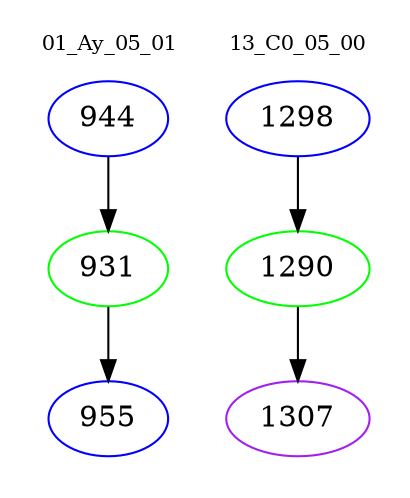 digraph{
subgraph cluster_0 {
color = white
label = "01_Ay_05_01";
fontsize=10;
T0_944 [label="944", color="blue"]
T0_944 -> T0_931 [color="black"]
T0_931 [label="931", color="green"]
T0_931 -> T0_955 [color="black"]
T0_955 [label="955", color="blue"]
}
subgraph cluster_1 {
color = white
label = "13_C0_05_00";
fontsize=10;
T1_1298 [label="1298", color="blue"]
T1_1298 -> T1_1290 [color="black"]
T1_1290 [label="1290", color="green"]
T1_1290 -> T1_1307 [color="black"]
T1_1307 [label="1307", color="purple"]
}
}
